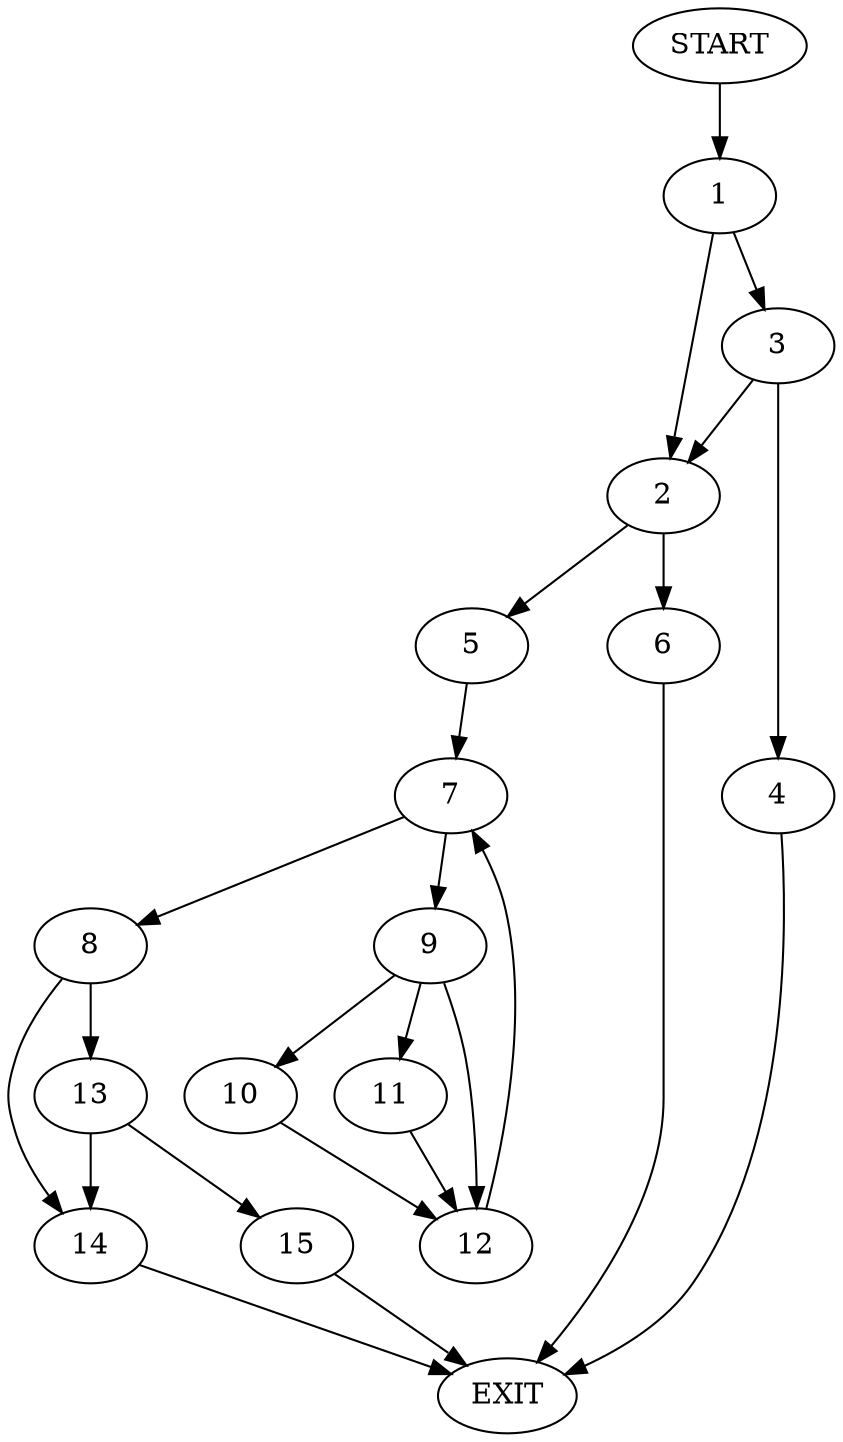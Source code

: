 digraph {
0 [label="START"]
16 [label="EXIT"]
0 -> 1
1 -> 2
1 -> 3
3 -> 2
3 -> 4
2 -> 5
2 -> 6
4 -> 16
6 -> 16
5 -> 7
7 -> 8
7 -> 9
9 -> 10
9 -> 11
9 -> 12
8 -> 13
8 -> 14
11 -> 12
12 -> 7
10 -> 12
13 -> 15
13 -> 14
14 -> 16
15 -> 16
}
